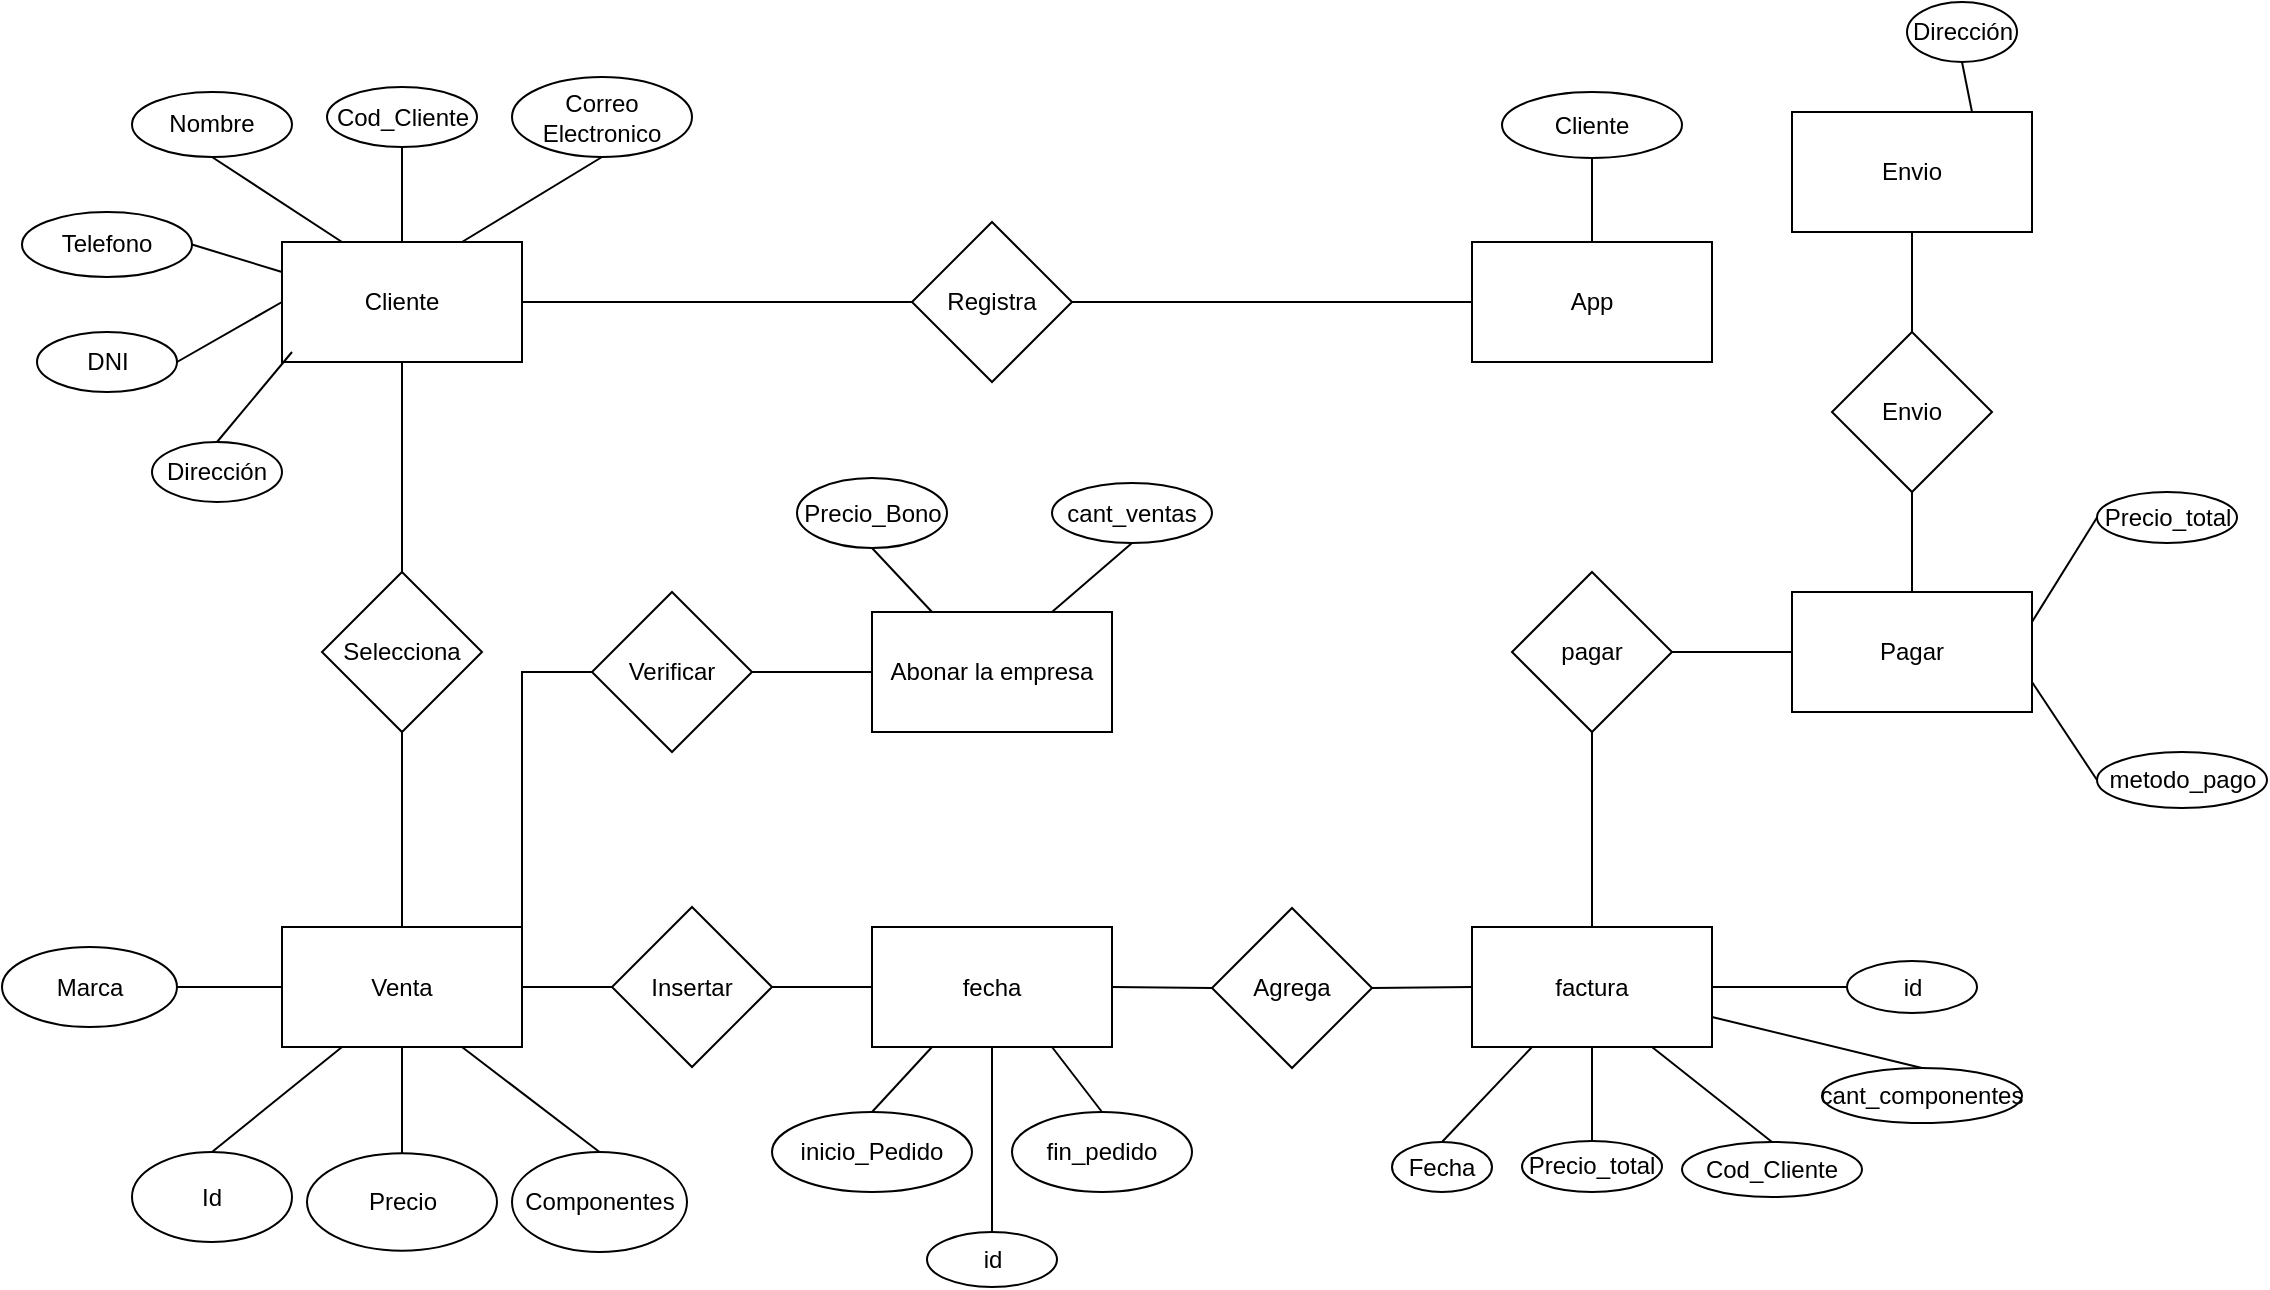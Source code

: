 <mxfile version="20.5.3" type="device"><diagram id="40Laphq1Q8v4M2s2_-Q_" name="Página-1"><mxGraphModel dx="1108" dy="482" grid="1" gridSize="10" guides="1" tooltips="1" connect="1" arrows="1" fold="1" page="1" pageScale="1" pageWidth="827" pageHeight="1169" math="0" shadow="0"><root><mxCell id="0"/><mxCell id="1" parent="0"/><mxCell id="z_alnuiq1SLQWepQiRAl-1" value="Cliente" style="rounded=0;whiteSpace=wrap;html=1;" parent="1" vertex="1"><mxGeometry x="400" y="383" width="120" height="60" as="geometry"/></mxCell><mxCell id="z_alnuiq1SLQWepQiRAl-3" value="Registra" style="rhombus;whiteSpace=wrap;html=1;" parent="1" vertex="1"><mxGeometry x="715" y="373" width="80" height="80" as="geometry"/></mxCell><mxCell id="z_alnuiq1SLQWepQiRAl-4" value="Venta" style="rounded=0;whiteSpace=wrap;html=1;" parent="1" vertex="1"><mxGeometry x="400" y="725.5" width="120" height="60" as="geometry"/></mxCell><mxCell id="z_alnuiq1SLQWepQiRAl-5" value="factura" style="rounded=0;whiteSpace=wrap;html=1;" parent="1" vertex="1"><mxGeometry x="995" y="725.5" width="120" height="60" as="geometry"/></mxCell><mxCell id="z_alnuiq1SLQWepQiRAl-6" value="Abonar la empresa" style="rounded=0;whiteSpace=wrap;html=1;" parent="1" vertex="1"><mxGeometry x="695" y="568" width="120" height="60" as="geometry"/></mxCell><mxCell id="z_alnuiq1SLQWepQiRAl-7" value="Pagar" style="rounded=0;whiteSpace=wrap;html=1;" parent="1" vertex="1"><mxGeometry x="1155" y="558" width="120" height="60" as="geometry"/></mxCell><mxCell id="z_alnuiq1SLQWepQiRAl-8" value="fecha" style="rounded=0;whiteSpace=wrap;html=1;" parent="1" vertex="1"><mxGeometry x="695" y="725.5" width="120" height="60" as="geometry"/></mxCell><mxCell id="z_alnuiq1SLQWepQiRAl-9" value="Nombre" style="ellipse;whiteSpace=wrap;html=1;" parent="1" vertex="1"><mxGeometry x="325" y="308" width="80" height="32.5" as="geometry"/></mxCell><mxCell id="z_alnuiq1SLQWepQiRAl-11" value="DNI" style="ellipse;whiteSpace=wrap;html=1;" parent="1" vertex="1"><mxGeometry x="277.5" y="428" width="70" height="30" as="geometry"/></mxCell><mxCell id="z_alnuiq1SLQWepQiRAl-12" value="Cod_Cliente" style="ellipse;whiteSpace=wrap;html=1;" parent="1" vertex="1"><mxGeometry x="422.5" y="305.5" width="75" height="30" as="geometry"/></mxCell><mxCell id="z_alnuiq1SLQWepQiRAl-13" value="Telefono" style="ellipse;whiteSpace=wrap;html=1;" parent="1" vertex="1"><mxGeometry x="270" y="368" width="85" height="32.5" as="geometry"/></mxCell><mxCell id="z_alnuiq1SLQWepQiRAl-14" value="Correo Electronico" style="ellipse;whiteSpace=wrap;html=1;" parent="1" vertex="1"><mxGeometry x="515" y="300.5" width="90" height="40" as="geometry"/></mxCell><mxCell id="z_alnuiq1SLQWepQiRAl-15" value="inicio_Pedido" style="ellipse;whiteSpace=wrap;html=1;" parent="1" vertex="1"><mxGeometry x="645" y="818" width="100" height="40" as="geometry"/></mxCell><mxCell id="z_alnuiq1SLQWepQiRAl-16" value="fin_pedido" style="ellipse;whiteSpace=wrap;html=1;" parent="1" vertex="1"><mxGeometry x="765" y="818" width="90" height="40" as="geometry"/></mxCell><mxCell id="z_alnuiq1SLQWepQiRAl-17" value="id" style="ellipse;whiteSpace=wrap;html=1;" parent="1" vertex="1"><mxGeometry x="722.5" y="878" width="65" height="27.5" as="geometry"/></mxCell><mxCell id="z_alnuiq1SLQWepQiRAl-18" value="cant_componentes" style="ellipse;whiteSpace=wrap;html=1;" parent="1" vertex="1"><mxGeometry x="1170" y="796" width="100" height="27.5" as="geometry"/></mxCell><mxCell id="z_alnuiq1SLQWepQiRAl-19" value="metodo_pago" style="ellipse;whiteSpace=wrap;html=1;" parent="1" vertex="1"><mxGeometry x="1307.5" y="638" width="85" height="28" as="geometry"/></mxCell><mxCell id="z_alnuiq1SLQWepQiRAl-20" value="Precio" style="ellipse;whiteSpace=wrap;html=1;" parent="1" vertex="1"><mxGeometry x="412.5" y="838.62" width="95" height="48.75" as="geometry"/></mxCell><mxCell id="z_alnuiq1SLQWepQiRAl-21" value="Componentes" style="ellipse;whiteSpace=wrap;html=1;" parent="1" vertex="1"><mxGeometry x="515" y="838" width="87.5" height="50" as="geometry"/></mxCell><mxCell id="z_alnuiq1SLQWepQiRAl-22" value="Marca" style="ellipse;whiteSpace=wrap;html=1;" parent="1" vertex="1"><mxGeometry x="260" y="735.5" width="87.5" height="40" as="geometry"/></mxCell><mxCell id="z_alnuiq1SLQWepQiRAl-23" value="Id" style="ellipse;whiteSpace=wrap;html=1;" parent="1" vertex="1"><mxGeometry x="325" y="838" width="80" height="45" as="geometry"/></mxCell><mxCell id="z_alnuiq1SLQWepQiRAl-25" value="Cod_Cliente" style="ellipse;whiteSpace=wrap;html=1;" parent="1" vertex="1"><mxGeometry x="1100" y="833" width="90" height="27.5" as="geometry"/></mxCell><mxCell id="z_alnuiq1SLQWepQiRAl-28" value="Fecha" style="ellipse;whiteSpace=wrap;html=1;" parent="1" vertex="1"><mxGeometry x="955" y="833" width="50" height="25" as="geometry"/></mxCell><mxCell id="z_alnuiq1SLQWepQiRAl-29" value="cant_ventas" style="ellipse;whiteSpace=wrap;html=1;" parent="1" vertex="1"><mxGeometry x="785" y="503.5" width="80" height="30" as="geometry"/></mxCell><mxCell id="93gujl-Mg-e1fMnzAdJY-2" value="" style="endArrow=none;html=1;rounded=0;entryX=0.5;entryY=1;entryDx=0;entryDy=0;exitX=0.25;exitY=0;exitDx=0;exitDy=0;" parent="1" source="z_alnuiq1SLQWepQiRAl-1" target="z_alnuiq1SLQWepQiRAl-9" edge="1"><mxGeometry width="50" height="50" relative="1" as="geometry"><mxPoint x="535" y="378" as="sourcePoint"/><mxPoint x="585" y="328" as="targetPoint"/></mxGeometry></mxCell><mxCell id="93gujl-Mg-e1fMnzAdJY-4" value="" style="endArrow=none;html=1;rounded=0;exitX=0.5;exitY=0;exitDx=0;exitDy=0;entryX=0.5;entryY=1;entryDx=0;entryDy=0;" parent="1" source="z_alnuiq1SLQWepQiRAl-1" target="z_alnuiq1SLQWepQiRAl-12" edge="1"><mxGeometry width="50" height="50" relative="1" as="geometry"><mxPoint x="575" y="398" as="sourcePoint"/><mxPoint x="625" y="348" as="targetPoint"/></mxGeometry></mxCell><mxCell id="93gujl-Mg-e1fMnzAdJY-5" value="" style="endArrow=none;html=1;rounded=0;exitX=0.75;exitY=0;exitDx=0;exitDy=0;entryX=0.5;entryY=1;entryDx=0;entryDy=0;" parent="1" source="z_alnuiq1SLQWepQiRAl-1" target="z_alnuiq1SLQWepQiRAl-14" edge="1"><mxGeometry width="50" height="50" relative="1" as="geometry"><mxPoint x="585" y="398" as="sourcePoint"/><mxPoint x="635" y="348" as="targetPoint"/></mxGeometry></mxCell><mxCell id="93gujl-Mg-e1fMnzAdJY-6" value="" style="endArrow=none;html=1;rounded=0;entryX=1;entryY=0.5;entryDx=0;entryDy=0;exitX=0;exitY=0.25;exitDx=0;exitDy=0;" parent="1" source="z_alnuiq1SLQWepQiRAl-1" target="z_alnuiq1SLQWepQiRAl-13" edge="1"><mxGeometry width="50" height="50" relative="1" as="geometry"><mxPoint x="275" y="498" as="sourcePoint"/><mxPoint x="325" y="448" as="targetPoint"/></mxGeometry></mxCell><mxCell id="93gujl-Mg-e1fMnzAdJY-7" value="" style="endArrow=none;html=1;rounded=0;entryX=0;entryY=0.5;entryDx=0;entryDy=0;exitX=1;exitY=0.5;exitDx=0;exitDy=0;" parent="1" source="z_alnuiq1SLQWepQiRAl-11" target="z_alnuiq1SLQWepQiRAl-1" edge="1"><mxGeometry width="50" height="50" relative="1" as="geometry"><mxPoint x="165" y="538" as="sourcePoint"/><mxPoint x="215" y="488" as="targetPoint"/></mxGeometry></mxCell><mxCell id="93gujl-Mg-e1fMnzAdJY-8" value="" style="endArrow=none;html=1;rounded=0;entryX=1;entryY=0.5;entryDx=0;entryDy=0;exitX=0;exitY=0.5;exitDx=0;exitDy=0;" parent="1" source="z_alnuiq1SLQWepQiRAl-3" target="z_alnuiq1SLQWepQiRAl-1" edge="1"><mxGeometry width="50" height="50" relative="1" as="geometry"><mxPoint x="585" y="468" as="sourcePoint"/><mxPoint x="635" y="418" as="targetPoint"/></mxGeometry></mxCell><mxCell id="93gujl-Mg-e1fMnzAdJY-10" value="App" style="rounded=0;whiteSpace=wrap;html=1;" parent="1" vertex="1"><mxGeometry x="995" y="383" width="120" height="60" as="geometry"/></mxCell><mxCell id="93gujl-Mg-e1fMnzAdJY-11" value="Cliente" style="ellipse;whiteSpace=wrap;html=1;" parent="1" vertex="1"><mxGeometry x="1010" y="308" width="90" height="33" as="geometry"/></mxCell><mxCell id="93gujl-Mg-e1fMnzAdJY-12" value="" style="endArrow=none;html=1;rounded=0;exitX=0.5;exitY=0;exitDx=0;exitDy=0;entryX=0.5;entryY=1;entryDx=0;entryDy=0;" parent="1" source="93gujl-Mg-e1fMnzAdJY-10" target="93gujl-Mg-e1fMnzAdJY-11" edge="1"><mxGeometry width="50" height="50" relative="1" as="geometry"><mxPoint x="955" y="348" as="sourcePoint"/><mxPoint x="1005" y="298" as="targetPoint"/></mxGeometry></mxCell><mxCell id="93gujl-Mg-e1fMnzAdJY-13" value="" style="endArrow=none;html=1;rounded=0;entryX=0;entryY=0.5;entryDx=0;entryDy=0;exitX=1;exitY=0.5;exitDx=0;exitDy=0;" parent="1" source="z_alnuiq1SLQWepQiRAl-3" target="93gujl-Mg-e1fMnzAdJY-10" edge="1"><mxGeometry width="50" height="50" relative="1" as="geometry"><mxPoint x="885" y="488" as="sourcePoint"/><mxPoint x="935" y="438" as="targetPoint"/></mxGeometry></mxCell><mxCell id="93gujl-Mg-e1fMnzAdJY-15" value="Selecciona" style="rhombus;whiteSpace=wrap;html=1;" parent="1" vertex="1"><mxGeometry x="420" y="548" width="80" height="80" as="geometry"/></mxCell><mxCell id="93gujl-Mg-e1fMnzAdJY-16" value="" style="endArrow=none;html=1;rounded=0;entryX=0.5;entryY=1;entryDx=0;entryDy=0;exitX=0.5;exitY=0;exitDx=0;exitDy=0;" parent="1" source="z_alnuiq1SLQWepQiRAl-4" target="93gujl-Mg-e1fMnzAdJY-15" edge="1"><mxGeometry width="50" height="50" relative="1" as="geometry"><mxPoint x="415" y="728" as="sourcePoint"/><mxPoint x="465" y="678" as="targetPoint"/></mxGeometry></mxCell><mxCell id="93gujl-Mg-e1fMnzAdJY-17" value="" style="endArrow=none;html=1;rounded=0;entryX=0.5;entryY=1;entryDx=0;entryDy=0;exitX=0.5;exitY=0;exitDx=0;exitDy=0;" parent="1" source="93gujl-Mg-e1fMnzAdJY-15" target="z_alnuiq1SLQWepQiRAl-1" edge="1"><mxGeometry width="50" height="50" relative="1" as="geometry"><mxPoint x="335" y="548" as="sourcePoint"/><mxPoint x="385" y="498" as="targetPoint"/></mxGeometry></mxCell><mxCell id="93gujl-Mg-e1fMnzAdJY-18" value="" style="endArrow=none;html=1;rounded=0;entryX=0.75;entryY=1;entryDx=0;entryDy=0;exitX=0.5;exitY=0;exitDx=0;exitDy=0;" parent="1" source="z_alnuiq1SLQWepQiRAl-21" target="z_alnuiq1SLQWepQiRAl-4" edge="1"><mxGeometry width="50" height="50" relative="1" as="geometry"><mxPoint x="555" y="808" as="sourcePoint"/><mxPoint x="605" y="758" as="targetPoint"/></mxGeometry></mxCell><mxCell id="93gujl-Mg-e1fMnzAdJY-19" value="" style="endArrow=none;html=1;rounded=0;entryX=0.5;entryY=1;entryDx=0;entryDy=0;exitX=0.5;exitY=0;exitDx=0;exitDy=0;" parent="1" source="z_alnuiq1SLQWepQiRAl-20" target="z_alnuiq1SLQWepQiRAl-4" edge="1"><mxGeometry width="50" height="50" relative="1" as="geometry"><mxPoint x="395" y="858" as="sourcePoint"/><mxPoint x="445" y="808" as="targetPoint"/></mxGeometry></mxCell><mxCell id="93gujl-Mg-e1fMnzAdJY-20" value="" style="endArrow=none;html=1;rounded=0;exitX=0.5;exitY=0;exitDx=0;exitDy=0;entryX=0.25;entryY=1;entryDx=0;entryDy=0;" parent="1" source="z_alnuiq1SLQWepQiRAl-23" target="z_alnuiq1SLQWepQiRAl-4" edge="1"><mxGeometry width="50" height="50" relative="1" as="geometry"><mxPoint x="345" y="818" as="sourcePoint"/><mxPoint x="395" y="768" as="targetPoint"/></mxGeometry></mxCell><mxCell id="93gujl-Mg-e1fMnzAdJY-21" value="" style="endArrow=none;html=1;rounded=0;entryX=0;entryY=0.5;entryDx=0;entryDy=0;exitX=1;exitY=0.5;exitDx=0;exitDy=0;" parent="1" source="z_alnuiq1SLQWepQiRAl-22" target="z_alnuiq1SLQWepQiRAl-4" edge="1"><mxGeometry width="50" height="50" relative="1" as="geometry"><mxPoint x="355" y="798" as="sourcePoint"/><mxPoint x="405" y="748" as="targetPoint"/></mxGeometry></mxCell><mxCell id="93gujl-Mg-e1fMnzAdJY-22" value="Insertar" style="rhombus;whiteSpace=wrap;html=1;" parent="1" vertex="1"><mxGeometry x="565" y="715.5" width="80" height="80" as="geometry"/></mxCell><mxCell id="93gujl-Mg-e1fMnzAdJY-23" value="" style="endArrow=none;html=1;rounded=0;exitX=1;exitY=0.5;exitDx=0;exitDy=0;entryX=0;entryY=0.5;entryDx=0;entryDy=0;" parent="1" source="z_alnuiq1SLQWepQiRAl-4" target="93gujl-Mg-e1fMnzAdJY-22" edge="1"><mxGeometry width="50" height="50" relative="1" as="geometry"><mxPoint x="525" y="678" as="sourcePoint"/><mxPoint x="575" y="628" as="targetPoint"/></mxGeometry></mxCell><mxCell id="93gujl-Mg-e1fMnzAdJY-24" value="" style="endArrow=none;html=1;rounded=0;exitX=1;exitY=0.5;exitDx=0;exitDy=0;entryX=0;entryY=0.5;entryDx=0;entryDy=0;" parent="1" source="93gujl-Mg-e1fMnzAdJY-22" target="z_alnuiq1SLQWepQiRAl-8" edge="1"><mxGeometry width="50" height="50" relative="1" as="geometry"><mxPoint x="645" y="678" as="sourcePoint"/><mxPoint x="695" y="628" as="targetPoint"/></mxGeometry></mxCell><mxCell id="93gujl-Mg-e1fMnzAdJY-25" value="" style="endArrow=none;html=1;rounded=0;exitX=0.5;exitY=0;exitDx=0;exitDy=0;entryX=0.25;entryY=1;entryDx=0;entryDy=0;" parent="1" source="z_alnuiq1SLQWepQiRAl-15" target="z_alnuiq1SLQWepQiRAl-8" edge="1"><mxGeometry width="50" height="50" relative="1" as="geometry"><mxPoint x="795" y="888" as="sourcePoint"/><mxPoint x="845" y="838" as="targetPoint"/></mxGeometry></mxCell><mxCell id="93gujl-Mg-e1fMnzAdJY-26" value="" style="endArrow=none;html=1;rounded=0;entryX=0.5;entryY=1;entryDx=0;entryDy=0;exitX=0.5;exitY=0;exitDx=0;exitDy=0;" parent="1" source="z_alnuiq1SLQWepQiRAl-17" target="z_alnuiq1SLQWepQiRAl-8" edge="1"><mxGeometry width="50" height="50" relative="1" as="geometry"><mxPoint x="775" y="848" as="sourcePoint"/><mxPoint x="825" y="798" as="targetPoint"/></mxGeometry></mxCell><mxCell id="93gujl-Mg-e1fMnzAdJY-27" value="" style="endArrow=none;html=1;rounded=0;entryX=0.75;entryY=1;entryDx=0;entryDy=0;exitX=0.5;exitY=0;exitDx=0;exitDy=0;" parent="1" source="z_alnuiq1SLQWepQiRAl-16" target="z_alnuiq1SLQWepQiRAl-8" edge="1"><mxGeometry width="50" height="50" relative="1" as="geometry"><mxPoint x="825" y="998" as="sourcePoint"/><mxPoint x="875" y="948" as="targetPoint"/></mxGeometry></mxCell><mxCell id="93gujl-Mg-e1fMnzAdJY-28" value="Agrega" style="rhombus;whiteSpace=wrap;html=1;" parent="1" vertex="1"><mxGeometry x="865" y="716" width="80" height="80" as="geometry"/></mxCell><mxCell id="93gujl-Mg-e1fMnzAdJY-29" value="" style="endArrow=none;html=1;rounded=0;exitX=1;exitY=0.5;exitDx=0;exitDy=0;entryX=0;entryY=0.5;entryDx=0;entryDy=0;" parent="1" source="z_alnuiq1SLQWepQiRAl-8" target="93gujl-Mg-e1fMnzAdJY-28" edge="1"><mxGeometry width="50" height="50" relative="1" as="geometry"><mxPoint x="805" y="728" as="sourcePoint"/><mxPoint x="855" y="678" as="targetPoint"/></mxGeometry></mxCell><mxCell id="93gujl-Mg-e1fMnzAdJY-30" value="" style="endArrow=none;html=1;rounded=0;exitX=1;exitY=0.5;exitDx=0;exitDy=0;entryX=0;entryY=0.5;entryDx=0;entryDy=0;" parent="1" source="93gujl-Mg-e1fMnzAdJY-28" target="z_alnuiq1SLQWepQiRAl-5" edge="1"><mxGeometry width="50" height="50" relative="1" as="geometry"><mxPoint x="925" y="708" as="sourcePoint"/><mxPoint x="975" y="658" as="targetPoint"/></mxGeometry></mxCell><mxCell id="93gujl-Mg-e1fMnzAdJY-31" value="" style="endArrow=none;html=1;rounded=0;entryX=0.25;entryY=1;entryDx=0;entryDy=0;exitX=0.5;exitY=0;exitDx=0;exitDy=0;" parent="1" source="z_alnuiq1SLQWepQiRAl-28" target="z_alnuiq1SLQWepQiRAl-5" edge="1"><mxGeometry width="50" height="50" relative="1" as="geometry"><mxPoint x="1075" y="908" as="sourcePoint"/><mxPoint x="1125" y="858" as="targetPoint"/></mxGeometry></mxCell><mxCell id="93gujl-Mg-e1fMnzAdJY-33" value="Precio_total" style="ellipse;whiteSpace=wrap;html=1;" parent="1" vertex="1"><mxGeometry x="1020" y="832.5" width="70" height="25.5" as="geometry"/></mxCell><mxCell id="93gujl-Mg-e1fMnzAdJY-34" value="" style="endArrow=none;html=1;rounded=0;entryX=0.5;entryY=1;entryDx=0;entryDy=0;exitX=0.5;exitY=0;exitDx=0;exitDy=0;" parent="1" source="93gujl-Mg-e1fMnzAdJY-33" target="z_alnuiq1SLQWepQiRAl-5" edge="1"><mxGeometry width="50" height="50" relative="1" as="geometry"><mxPoint x="1175" y="818" as="sourcePoint"/><mxPoint x="1225" y="768" as="targetPoint"/></mxGeometry></mxCell><mxCell id="93gujl-Mg-e1fMnzAdJY-36" value="Precio_total" style="ellipse;whiteSpace=wrap;html=1;" parent="1" vertex="1"><mxGeometry x="1307.5" y="508" width="70" height="25.5" as="geometry"/></mxCell><mxCell id="93gujl-Mg-e1fMnzAdJY-41" value="pagar" style="rhombus;whiteSpace=wrap;html=1;" parent="1" vertex="1"><mxGeometry x="1015" y="548" width="80" height="80" as="geometry"/></mxCell><mxCell id="93gujl-Mg-e1fMnzAdJY-42" value="" style="endArrow=none;html=1;rounded=0;entryX=0.5;entryY=1;entryDx=0;entryDy=0;exitX=0.5;exitY=0;exitDx=0;exitDy=0;" parent="1" source="z_alnuiq1SLQWepQiRAl-5" target="93gujl-Mg-e1fMnzAdJY-41" edge="1"><mxGeometry width="50" height="50" relative="1" as="geometry"><mxPoint x="995" y="708" as="sourcePoint"/><mxPoint x="1045" y="658" as="targetPoint"/></mxGeometry></mxCell><mxCell id="93gujl-Mg-e1fMnzAdJY-43" value="" style="endArrow=none;html=1;rounded=0;entryX=0;entryY=0.5;entryDx=0;entryDy=0;exitX=1;exitY=0.5;exitDx=0;exitDy=0;" parent="1" source="93gujl-Mg-e1fMnzAdJY-41" target="z_alnuiq1SLQWepQiRAl-7" edge="1"><mxGeometry width="50" height="50" relative="1" as="geometry"><mxPoint x="1085" y="698" as="sourcePoint"/><mxPoint x="1135" y="648" as="targetPoint"/></mxGeometry></mxCell><mxCell id="93gujl-Mg-e1fMnzAdJY-45" value="" style="endArrow=none;html=1;rounded=0;exitX=1;exitY=0.75;exitDx=0;exitDy=0;entryX=0.5;entryY=0;entryDx=0;entryDy=0;" parent="1" source="z_alnuiq1SLQWepQiRAl-5" target="z_alnuiq1SLQWepQiRAl-18" edge="1"><mxGeometry width="50" height="50" relative="1" as="geometry"><mxPoint x="1145" y="738" as="sourcePoint"/><mxPoint x="1195" y="688" as="targetPoint"/></mxGeometry></mxCell><mxCell id="93gujl-Mg-e1fMnzAdJY-48" value="" style="endArrow=none;html=1;rounded=0;entryX=1;entryY=0.75;entryDx=0;entryDy=0;exitX=0;exitY=0.5;exitDx=0;exitDy=0;" parent="1" source="z_alnuiq1SLQWepQiRAl-19" target="z_alnuiq1SLQWepQiRAl-7" edge="1"><mxGeometry width="50" height="50" relative="1" as="geometry"><mxPoint x="1285" y="748" as="sourcePoint"/><mxPoint x="1335" y="698" as="targetPoint"/></mxGeometry></mxCell><mxCell id="93gujl-Mg-e1fMnzAdJY-49" value="" style="endArrow=none;html=1;rounded=0;exitX=1;exitY=0.25;exitDx=0;exitDy=0;entryX=0;entryY=0.5;entryDx=0;entryDy=0;" parent="1" source="z_alnuiq1SLQWepQiRAl-7" target="93gujl-Mg-e1fMnzAdJY-36" edge="1"><mxGeometry width="50" height="50" relative="1" as="geometry"><mxPoint x="1335" y="598" as="sourcePoint"/><mxPoint x="1385" y="548" as="targetPoint"/></mxGeometry></mxCell><mxCell id="93gujl-Mg-e1fMnzAdJY-50" value="" style="endArrow=none;html=1;rounded=0;entryX=0.5;entryY=1;entryDx=0;entryDy=0;exitX=0.75;exitY=0;exitDx=0;exitDy=0;" parent="1" source="z_alnuiq1SLQWepQiRAl-6" target="z_alnuiq1SLQWepQiRAl-29" edge="1"><mxGeometry width="50" height="50" relative="1" as="geometry"><mxPoint x="905" y="698" as="sourcePoint"/><mxPoint x="955" y="648" as="targetPoint"/></mxGeometry></mxCell><mxCell id="93gujl-Mg-e1fMnzAdJY-51" value="Verificar" style="rhombus;whiteSpace=wrap;html=1;" parent="1" vertex="1"><mxGeometry x="555" y="558" width="80" height="80" as="geometry"/></mxCell><mxCell id="93gujl-Mg-e1fMnzAdJY-52" value="" style="endArrow=none;html=1;rounded=0;exitX=1;exitY=0;exitDx=0;exitDy=0;entryX=0;entryY=0.5;entryDx=0;entryDy=0;" parent="1" source="z_alnuiq1SLQWepQiRAl-4" target="93gujl-Mg-e1fMnzAdJY-51" edge="1"><mxGeometry width="50" height="50" relative="1" as="geometry"><mxPoint x="515" y="718" as="sourcePoint"/><mxPoint x="565" y="668" as="targetPoint"/><Array as="points"><mxPoint x="520" y="598"/></Array></mxGeometry></mxCell><mxCell id="93gujl-Mg-e1fMnzAdJY-53" value="" style="endArrow=none;html=1;rounded=0;entryX=1;entryY=0.5;entryDx=0;entryDy=0;exitX=0;exitY=0.5;exitDx=0;exitDy=0;" parent="1" source="z_alnuiq1SLQWepQiRAl-6" target="93gujl-Mg-e1fMnzAdJY-51" edge="1"><mxGeometry width="50" height="50" relative="1" as="geometry"><mxPoint x="605" y="708" as="sourcePoint"/><mxPoint x="655" y="658" as="targetPoint"/></mxGeometry></mxCell><mxCell id="93gujl-Mg-e1fMnzAdJY-54" value="Dirección" style="ellipse;whiteSpace=wrap;html=1;" parent="1" vertex="1"><mxGeometry x="335" y="483" width="65" height="30" as="geometry"/></mxCell><mxCell id="93gujl-Mg-e1fMnzAdJY-55" value="" style="endArrow=none;html=1;rounded=0;exitX=0.5;exitY=0;exitDx=0;exitDy=0;" parent="1" source="93gujl-Mg-e1fMnzAdJY-54" edge="1"><mxGeometry width="50" height="50" relative="1" as="geometry"><mxPoint x="265" y="568" as="sourcePoint"/><mxPoint x="405" y="438" as="targetPoint"/></mxGeometry></mxCell><mxCell id="93gujl-Mg-e1fMnzAdJY-56" value="Envio" style="rounded=0;whiteSpace=wrap;html=1;" parent="1" vertex="1"><mxGeometry x="1155" y="318" width="120" height="60" as="geometry"/></mxCell><mxCell id="93gujl-Mg-e1fMnzAdJY-57" value="Dirección" style="ellipse;whiteSpace=wrap;html=1;" parent="1" vertex="1"><mxGeometry x="1212.5" y="263" width="55" height="30" as="geometry"/></mxCell><mxCell id="93gujl-Mg-e1fMnzAdJY-58" value="" style="endArrow=none;html=1;rounded=0;entryX=0.5;entryY=1;entryDx=0;entryDy=0;exitX=0.75;exitY=0;exitDx=0;exitDy=0;" parent="1" source="93gujl-Mg-e1fMnzAdJY-56" target="93gujl-Mg-e1fMnzAdJY-57" edge="1"><mxGeometry width="50" height="50" relative="1" as="geometry"><mxPoint x="1335" y="403" as="sourcePoint"/><mxPoint x="1385" y="353" as="targetPoint"/></mxGeometry></mxCell><mxCell id="93gujl-Mg-e1fMnzAdJY-59" value="Envio" style="rhombus;whiteSpace=wrap;html=1;" parent="1" vertex="1"><mxGeometry x="1175" y="428" width="80" height="80" as="geometry"/></mxCell><mxCell id="93gujl-Mg-e1fMnzAdJY-60" value="" style="endArrow=none;html=1;rounded=0;entryX=0.5;entryY=1;entryDx=0;entryDy=0;exitX=0.5;exitY=0;exitDx=0;exitDy=0;" parent="1" source="z_alnuiq1SLQWepQiRAl-7" target="93gujl-Mg-e1fMnzAdJY-59" edge="1"><mxGeometry width="50" height="50" relative="1" as="geometry"><mxPoint x="1095" y="548" as="sourcePoint"/><mxPoint x="1145" y="498" as="targetPoint"/></mxGeometry></mxCell><mxCell id="93gujl-Mg-e1fMnzAdJY-61" value="" style="endArrow=none;html=1;rounded=0;entryX=0.5;entryY=1;entryDx=0;entryDy=0;exitX=0.5;exitY=0;exitDx=0;exitDy=0;" parent="1" source="93gujl-Mg-e1fMnzAdJY-59" target="93gujl-Mg-e1fMnzAdJY-56" edge="1"><mxGeometry width="50" height="50" relative="1" as="geometry"><mxPoint x="1055" y="488" as="sourcePoint"/><mxPoint x="1105" y="438" as="targetPoint"/></mxGeometry></mxCell><mxCell id="Wmw1F-7HkJ94E89KbJoc-1" value="id" style="ellipse;whiteSpace=wrap;html=1;" parent="1" vertex="1"><mxGeometry x="1182.5" y="742.5" width="65" height="26" as="geometry"/></mxCell><mxCell id="Wmw1F-7HkJ94E89KbJoc-3" value="" style="endArrow=none;html=1;rounded=0;exitX=1;exitY=0.5;exitDx=0;exitDy=0;entryX=0;entryY=0.5;entryDx=0;entryDy=0;" parent="1" source="z_alnuiq1SLQWepQiRAl-5" target="Wmw1F-7HkJ94E89KbJoc-1" edge="1"><mxGeometry width="50" height="50" relative="1" as="geometry"><mxPoint x="1140" y="710" as="sourcePoint"/><mxPoint x="1190" y="660" as="targetPoint"/></mxGeometry></mxCell><mxCell id="Wmw1F-7HkJ94E89KbJoc-4" value="" style="endArrow=none;html=1;rounded=0;entryX=0.75;entryY=1;entryDx=0;entryDy=0;exitX=0.5;exitY=0;exitDx=0;exitDy=0;" parent="1" source="z_alnuiq1SLQWepQiRAl-25" target="z_alnuiq1SLQWepQiRAl-5" edge="1"><mxGeometry width="50" height="50" relative="1" as="geometry"><mxPoint x="1050" y="970" as="sourcePoint"/><mxPoint x="1100" y="920" as="targetPoint"/></mxGeometry></mxCell><mxCell id="cG7f-1Pqn8pQDBfj_2Vv-2" value="Precio_Bono" style="ellipse;whiteSpace=wrap;html=1;" vertex="1" parent="1"><mxGeometry x="657.5" y="501" width="75" height="35" as="geometry"/></mxCell><mxCell id="cG7f-1Pqn8pQDBfj_2Vv-3" value="" style="endArrow=none;html=1;rounded=0;entryX=0.5;entryY=1;entryDx=0;entryDy=0;exitX=0.25;exitY=0;exitDx=0;exitDy=0;" edge="1" parent="1" source="z_alnuiq1SLQWepQiRAl-6" target="cG7f-1Pqn8pQDBfj_2Vv-2"><mxGeometry width="50" height="50" relative="1" as="geometry"><mxPoint x="600" y="580" as="sourcePoint"/><mxPoint x="650" y="530" as="targetPoint"/></mxGeometry></mxCell></root></mxGraphModel></diagram></mxfile>